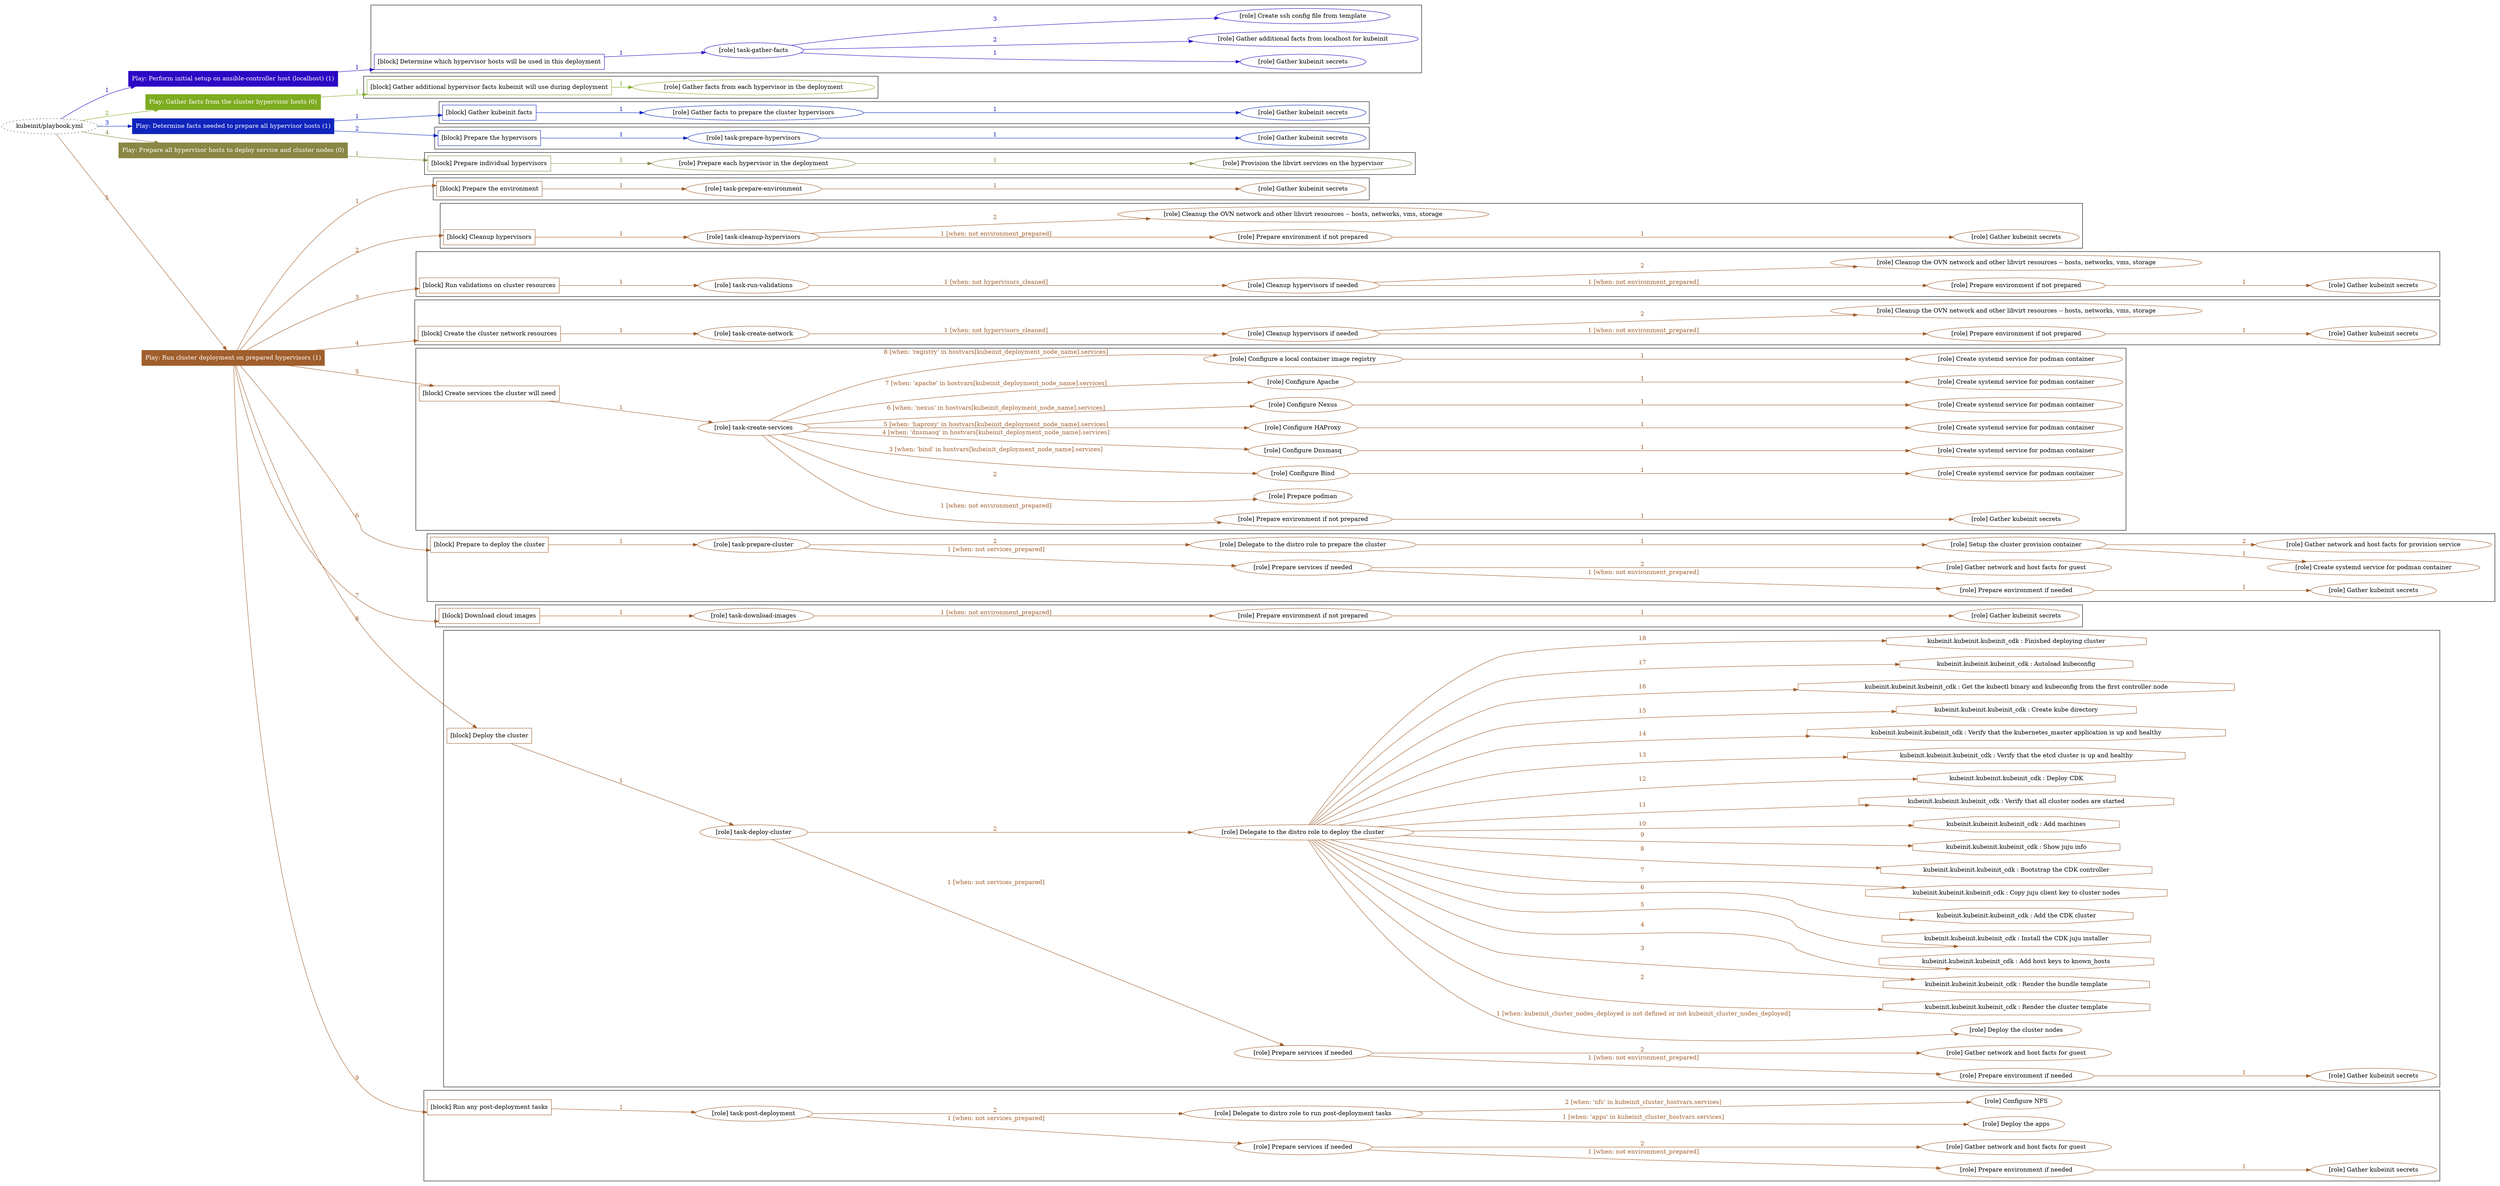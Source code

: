 digraph {
	graph [concentrate=true ordering=in rankdir=LR ratio=fill]
	edge [esep=5 sep=10]
	"kubeinit/playbook.yml" [URL="/home/runner/work/kubeinit/kubeinit/kubeinit/playbook.yml" id=playbook_95a83505 style=dotted]
	"kubeinit/playbook.yml" -> play_1ea79fed [label="1 " color="#2c08c4" fontcolor="#2c08c4" id=edge_0e84ef49 labeltooltip="1 " tooltip="1 "]
	subgraph "Play: Perform initial setup on ansible-controller host (localhost) (1)" {
		play_1ea79fed [label="Play: Perform initial setup on ansible-controller host (localhost) (1)" URL="/home/runner/work/kubeinit/kubeinit/kubeinit/playbook.yml" color="#2c08c4" fontcolor="#ffffff" id=play_1ea79fed shape=box style=filled tooltip=localhost]
		play_1ea79fed -> block_9cf43f9e [label=1 color="#2c08c4" fontcolor="#2c08c4" id=edge_8a78b962 labeltooltip=1 tooltip=1]
		subgraph cluster_block_9cf43f9e {
			block_9cf43f9e [label="[block] Determine which hypervisor hosts will be used in this deployment" URL="/home/runner/work/kubeinit/kubeinit/kubeinit/playbook.yml" color="#2c08c4" id=block_9cf43f9e labeltooltip="Determine which hypervisor hosts will be used in this deployment" shape=box tooltip="Determine which hypervisor hosts will be used in this deployment"]
			block_9cf43f9e -> role_f0f79787 [label="1 " color="#2c08c4" fontcolor="#2c08c4" id=edge_f586d03b labeltooltip="1 " tooltip="1 "]
			subgraph "task-gather-facts" {
				role_f0f79787 [label="[role] task-gather-facts" URL="/home/runner/work/kubeinit/kubeinit/kubeinit/playbook.yml" color="#2c08c4" id=role_f0f79787 tooltip="task-gather-facts"]
				role_f0f79787 -> role_270d27fd [label="1 " color="#2c08c4" fontcolor="#2c08c4" id=edge_ffd39ef9 labeltooltip="1 " tooltip="1 "]
				subgraph "Gather kubeinit secrets" {
					role_270d27fd [label="[role] Gather kubeinit secrets" URL="/home/runner/.ansible/collections/ansible_collections/kubeinit/kubeinit/roles/kubeinit_prepare/tasks/build_hypervisors_group.yml" color="#2c08c4" id=role_270d27fd tooltip="Gather kubeinit secrets"]
				}
				role_f0f79787 -> role_2805d910 [label="2 " color="#2c08c4" fontcolor="#2c08c4" id=edge_a2cefd50 labeltooltip="2 " tooltip="2 "]
				subgraph "Gather additional facts from localhost for kubeinit" {
					role_2805d910 [label="[role] Gather additional facts from localhost for kubeinit" URL="/home/runner/.ansible/collections/ansible_collections/kubeinit/kubeinit/roles/kubeinit_prepare/tasks/build_hypervisors_group.yml" color="#2c08c4" id=role_2805d910 tooltip="Gather additional facts from localhost for kubeinit"]
				}
				role_f0f79787 -> role_2cf48a9a [label="3 " color="#2c08c4" fontcolor="#2c08c4" id=edge_d755bb39 labeltooltip="3 " tooltip="3 "]
				subgraph "Create ssh config file from template" {
					role_2cf48a9a [label="[role] Create ssh config file from template" URL="/home/runner/.ansible/collections/ansible_collections/kubeinit/kubeinit/roles/kubeinit_prepare/tasks/build_hypervisors_group.yml" color="#2c08c4" id=role_2cf48a9a tooltip="Create ssh config file from template"]
				}
			}
		}
	}
	"kubeinit/playbook.yml" -> play_c77bd885 [label="2 " color="#7dac20" fontcolor="#7dac20" id=edge_28ed0d57 labeltooltip="2 " tooltip="2 "]
	subgraph "Play: Gather facts from the cluster hypervisor hosts (0)" {
		play_c77bd885 [label="Play: Gather facts from the cluster hypervisor hosts (0)" URL="/home/runner/work/kubeinit/kubeinit/kubeinit/playbook.yml" color="#7dac20" fontcolor="#ffffff" id=play_c77bd885 shape=box style=filled tooltip="Play: Gather facts from the cluster hypervisor hosts (0)"]
		play_c77bd885 -> block_94b5d3d1 [label=1 color="#7dac20" fontcolor="#7dac20" id=edge_5d8293ba labeltooltip=1 tooltip=1]
		subgraph cluster_block_94b5d3d1 {
			block_94b5d3d1 [label="[block] Gather additional hypervisor facts kubeinit will use during deployment" URL="/home/runner/work/kubeinit/kubeinit/kubeinit/playbook.yml" color="#7dac20" id=block_94b5d3d1 labeltooltip="Gather additional hypervisor facts kubeinit will use during deployment" shape=box tooltip="Gather additional hypervisor facts kubeinit will use during deployment"]
			block_94b5d3d1 -> role_257f780e [label="1 " color="#7dac20" fontcolor="#7dac20" id=edge_bc719212 labeltooltip="1 " tooltip="1 "]
			subgraph "Gather facts from each hypervisor in the deployment" {
				role_257f780e [label="[role] Gather facts from each hypervisor in the deployment" URL="/home/runner/work/kubeinit/kubeinit/kubeinit/playbook.yml" color="#7dac20" id=role_257f780e tooltip="Gather facts from each hypervisor in the deployment"]
			}
		}
	}
	"kubeinit/playbook.yml" -> play_6c36f173 [label="3 " color="#0f24bd" fontcolor="#0f24bd" id=edge_702a79af labeltooltip="3 " tooltip="3 "]
	subgraph "Play: Determine facts needed to prepare all hypervisor hosts (1)" {
		play_6c36f173 [label="Play: Determine facts needed to prepare all hypervisor hosts (1)" URL="/home/runner/work/kubeinit/kubeinit/kubeinit/playbook.yml" color="#0f24bd" fontcolor="#ffffff" id=play_6c36f173 shape=box style=filled tooltip=localhost]
		play_6c36f173 -> block_39750cdf [label=1 color="#0f24bd" fontcolor="#0f24bd" id=edge_478ec403 labeltooltip=1 tooltip=1]
		subgraph cluster_block_39750cdf {
			block_39750cdf [label="[block] Gather kubeinit facts" URL="/home/runner/work/kubeinit/kubeinit/kubeinit/playbook.yml" color="#0f24bd" id=block_39750cdf labeltooltip="Gather kubeinit facts" shape=box tooltip="Gather kubeinit facts"]
			block_39750cdf -> role_b707b622 [label="1 " color="#0f24bd" fontcolor="#0f24bd" id=edge_1846f920 labeltooltip="1 " tooltip="1 "]
			subgraph "Gather facts to prepare the cluster hypervisors" {
				role_b707b622 [label="[role] Gather facts to prepare the cluster hypervisors" URL="/home/runner/work/kubeinit/kubeinit/kubeinit/playbook.yml" color="#0f24bd" id=role_b707b622 tooltip="Gather facts to prepare the cluster hypervisors"]
				role_b707b622 -> role_b2548c0e [label="1 " color="#0f24bd" fontcolor="#0f24bd" id=edge_56fde6ab labeltooltip="1 " tooltip="1 "]
				subgraph "Gather kubeinit secrets" {
					role_b2548c0e [label="[role] Gather kubeinit secrets" URL="/home/runner/.ansible/collections/ansible_collections/kubeinit/kubeinit/roles/kubeinit_prepare/tasks/gather_kubeinit_facts.yml" color="#0f24bd" id=role_b2548c0e tooltip="Gather kubeinit secrets"]
				}
			}
		}
		play_6c36f173 -> block_03c78949 [label=2 color="#0f24bd" fontcolor="#0f24bd" id=edge_332e723e labeltooltip=2 tooltip=2]
		subgraph cluster_block_03c78949 {
			block_03c78949 [label="[block] Prepare the hypervisors" URL="/home/runner/work/kubeinit/kubeinit/kubeinit/playbook.yml" color="#0f24bd" id=block_03c78949 labeltooltip="Prepare the hypervisors" shape=box tooltip="Prepare the hypervisors"]
			block_03c78949 -> role_99a92933 [label="1 " color="#0f24bd" fontcolor="#0f24bd" id=edge_cb092e7a labeltooltip="1 " tooltip="1 "]
			subgraph "task-prepare-hypervisors" {
				role_99a92933 [label="[role] task-prepare-hypervisors" URL="/home/runner/work/kubeinit/kubeinit/kubeinit/playbook.yml" color="#0f24bd" id=role_99a92933 tooltip="task-prepare-hypervisors"]
				role_99a92933 -> role_093dcd3b [label="1 " color="#0f24bd" fontcolor="#0f24bd" id=edge_9f056e44 labeltooltip="1 " tooltip="1 "]
				subgraph "Gather kubeinit secrets" {
					role_093dcd3b [label="[role] Gather kubeinit secrets" URL="/home/runner/.ansible/collections/ansible_collections/kubeinit/kubeinit/roles/kubeinit_prepare/tasks/gather_kubeinit_facts.yml" color="#0f24bd" id=role_093dcd3b tooltip="Gather kubeinit secrets"]
				}
			}
		}
	}
	"kubeinit/playbook.yml" -> play_4a9c96d3 [label="4 " color="#898743" fontcolor="#898743" id=edge_7222d268 labeltooltip="4 " tooltip="4 "]
	subgraph "Play: Prepare all hypervisor hosts to deploy service and cluster nodes (0)" {
		play_4a9c96d3 [label="Play: Prepare all hypervisor hosts to deploy service and cluster nodes (0)" URL="/home/runner/work/kubeinit/kubeinit/kubeinit/playbook.yml" color="#898743" fontcolor="#ffffff" id=play_4a9c96d3 shape=box style=filled tooltip="Play: Prepare all hypervisor hosts to deploy service and cluster nodes (0)"]
		play_4a9c96d3 -> block_a2be5d8a [label=1 color="#898743" fontcolor="#898743" id=edge_4007adb7 labeltooltip=1 tooltip=1]
		subgraph cluster_block_a2be5d8a {
			block_a2be5d8a [label="[block] Prepare individual hypervisors" URL="/home/runner/work/kubeinit/kubeinit/kubeinit/playbook.yml" color="#898743" id=block_a2be5d8a labeltooltip="Prepare individual hypervisors" shape=box tooltip="Prepare individual hypervisors"]
			block_a2be5d8a -> role_c0117772 [label="1 " color="#898743" fontcolor="#898743" id=edge_23802107 labeltooltip="1 " tooltip="1 "]
			subgraph "Prepare each hypervisor in the deployment" {
				role_c0117772 [label="[role] Prepare each hypervisor in the deployment" URL="/home/runner/work/kubeinit/kubeinit/kubeinit/playbook.yml" color="#898743" id=role_c0117772 tooltip="Prepare each hypervisor in the deployment"]
				role_c0117772 -> role_87249c49 [label="1 " color="#898743" fontcolor="#898743" id=edge_326dbad5 labeltooltip="1 " tooltip="1 "]
				subgraph "Provision the libvirt services on the hypervisor" {
					role_87249c49 [label="[role] Provision the libvirt services on the hypervisor" URL="/home/runner/.ansible/collections/ansible_collections/kubeinit/kubeinit/roles/kubeinit_prepare/tasks/prepare_hypervisor.yml" color="#898743" id=role_87249c49 tooltip="Provision the libvirt services on the hypervisor"]
				}
			}
		}
	}
	"kubeinit/playbook.yml" -> play_98ab3aae [label="5 " color="#a05e2c" fontcolor="#a05e2c" id=edge_c5e5e2dd labeltooltip="5 " tooltip="5 "]
	subgraph "Play: Run cluster deployment on prepared hypervisors (1)" {
		play_98ab3aae [label="Play: Run cluster deployment on prepared hypervisors (1)" URL="/home/runner/work/kubeinit/kubeinit/kubeinit/playbook.yml" color="#a05e2c" fontcolor="#ffffff" id=play_98ab3aae shape=box style=filled tooltip=localhost]
		play_98ab3aae -> block_63610ffe [label=1 color="#a05e2c" fontcolor="#a05e2c" id=edge_0177c936 labeltooltip=1 tooltip=1]
		subgraph cluster_block_63610ffe {
			block_63610ffe [label="[block] Prepare the environment" URL="/home/runner/work/kubeinit/kubeinit/kubeinit/playbook.yml" color="#a05e2c" id=block_63610ffe labeltooltip="Prepare the environment" shape=box tooltip="Prepare the environment"]
			block_63610ffe -> role_b534f46f [label="1 " color="#a05e2c" fontcolor="#a05e2c" id=edge_a94faa53 labeltooltip="1 " tooltip="1 "]
			subgraph "task-prepare-environment" {
				role_b534f46f [label="[role] task-prepare-environment" URL="/home/runner/work/kubeinit/kubeinit/kubeinit/playbook.yml" color="#a05e2c" id=role_b534f46f tooltip="task-prepare-environment"]
				role_b534f46f -> role_5f017a19 [label="1 " color="#a05e2c" fontcolor="#a05e2c" id=edge_ebfa053d labeltooltip="1 " tooltip="1 "]
				subgraph "Gather kubeinit secrets" {
					role_5f017a19 [label="[role] Gather kubeinit secrets" URL="/home/runner/.ansible/collections/ansible_collections/kubeinit/kubeinit/roles/kubeinit_prepare/tasks/gather_kubeinit_facts.yml" color="#a05e2c" id=role_5f017a19 tooltip="Gather kubeinit secrets"]
				}
			}
		}
		play_98ab3aae -> block_21444376 [label=2 color="#a05e2c" fontcolor="#a05e2c" id=edge_4495ebe6 labeltooltip=2 tooltip=2]
		subgraph cluster_block_21444376 {
			block_21444376 [label="[block] Cleanup hypervisors" URL="/home/runner/work/kubeinit/kubeinit/kubeinit/playbook.yml" color="#a05e2c" id=block_21444376 labeltooltip="Cleanup hypervisors" shape=box tooltip="Cleanup hypervisors"]
			block_21444376 -> role_e7c7195d [label="1 " color="#a05e2c" fontcolor="#a05e2c" id=edge_04d396ef labeltooltip="1 " tooltip="1 "]
			subgraph "task-cleanup-hypervisors" {
				role_e7c7195d [label="[role] task-cleanup-hypervisors" URL="/home/runner/work/kubeinit/kubeinit/kubeinit/playbook.yml" color="#a05e2c" id=role_e7c7195d tooltip="task-cleanup-hypervisors"]
				role_e7c7195d -> role_e03bae4d [label="1 [when: not environment_prepared]" color="#a05e2c" fontcolor="#a05e2c" id=edge_50457379 labeltooltip="1 [when: not environment_prepared]" tooltip="1 [when: not environment_prepared]"]
				subgraph "Prepare environment if not prepared" {
					role_e03bae4d [label="[role] Prepare environment if not prepared" URL="/home/runner/.ansible/collections/ansible_collections/kubeinit/kubeinit/roles/kubeinit_prepare/tasks/cleanup_hypervisors.yml" color="#a05e2c" id=role_e03bae4d tooltip="Prepare environment if not prepared"]
					role_e03bae4d -> role_8fddf49a [label="1 " color="#a05e2c" fontcolor="#a05e2c" id=edge_c9d40597 labeltooltip="1 " tooltip="1 "]
					subgraph "Gather kubeinit secrets" {
						role_8fddf49a [label="[role] Gather kubeinit secrets" URL="/home/runner/.ansible/collections/ansible_collections/kubeinit/kubeinit/roles/kubeinit_prepare/tasks/gather_kubeinit_facts.yml" color="#a05e2c" id=role_8fddf49a tooltip="Gather kubeinit secrets"]
					}
				}
				role_e7c7195d -> role_ec86fc3b [label="2 " color="#a05e2c" fontcolor="#a05e2c" id=edge_e929131a labeltooltip="2 " tooltip="2 "]
				subgraph "Cleanup the OVN network and other libvirt resources -- hosts, networks, vms, storage" {
					role_ec86fc3b [label="[role] Cleanup the OVN network and other libvirt resources -- hosts, networks, vms, storage" URL="/home/runner/.ansible/collections/ansible_collections/kubeinit/kubeinit/roles/kubeinit_prepare/tasks/cleanup_hypervisors.yml" color="#a05e2c" id=role_ec86fc3b tooltip="Cleanup the OVN network and other libvirt resources -- hosts, networks, vms, storage"]
				}
			}
		}
		play_98ab3aae -> block_3ebf345e [label=3 color="#a05e2c" fontcolor="#a05e2c" id=edge_75e0e573 labeltooltip=3 tooltip=3]
		subgraph cluster_block_3ebf345e {
			block_3ebf345e [label="[block] Run validations on cluster resources" URL="/home/runner/work/kubeinit/kubeinit/kubeinit/playbook.yml" color="#a05e2c" id=block_3ebf345e labeltooltip="Run validations on cluster resources" shape=box tooltip="Run validations on cluster resources"]
			block_3ebf345e -> role_24a3bca2 [label="1 " color="#a05e2c" fontcolor="#a05e2c" id=edge_28732f33 labeltooltip="1 " tooltip="1 "]
			subgraph "task-run-validations" {
				role_24a3bca2 [label="[role] task-run-validations" URL="/home/runner/work/kubeinit/kubeinit/kubeinit/playbook.yml" color="#a05e2c" id=role_24a3bca2 tooltip="task-run-validations"]
				role_24a3bca2 -> role_eaa1a047 [label="1 [when: not hypervisors_cleaned]" color="#a05e2c" fontcolor="#a05e2c" id=edge_64e88646 labeltooltip="1 [when: not hypervisors_cleaned]" tooltip="1 [when: not hypervisors_cleaned]"]
				subgraph "Cleanup hypervisors if needed" {
					role_eaa1a047 [label="[role] Cleanup hypervisors if needed" URL="/home/runner/.ansible/collections/ansible_collections/kubeinit/kubeinit/roles/kubeinit_validations/tasks/main.yml" color="#a05e2c" id=role_eaa1a047 tooltip="Cleanup hypervisors if needed"]
					role_eaa1a047 -> role_b6f35058 [label="1 [when: not environment_prepared]" color="#a05e2c" fontcolor="#a05e2c" id=edge_cb1520d8 labeltooltip="1 [when: not environment_prepared]" tooltip="1 [when: not environment_prepared]"]
					subgraph "Prepare environment if not prepared" {
						role_b6f35058 [label="[role] Prepare environment if not prepared" URL="/home/runner/.ansible/collections/ansible_collections/kubeinit/kubeinit/roles/kubeinit_prepare/tasks/cleanup_hypervisors.yml" color="#a05e2c" id=role_b6f35058 tooltip="Prepare environment if not prepared"]
						role_b6f35058 -> role_9bbbb5ff [label="1 " color="#a05e2c" fontcolor="#a05e2c" id=edge_3ec4bc9a labeltooltip="1 " tooltip="1 "]
						subgraph "Gather kubeinit secrets" {
							role_9bbbb5ff [label="[role] Gather kubeinit secrets" URL="/home/runner/.ansible/collections/ansible_collections/kubeinit/kubeinit/roles/kubeinit_prepare/tasks/gather_kubeinit_facts.yml" color="#a05e2c" id=role_9bbbb5ff tooltip="Gather kubeinit secrets"]
						}
					}
					role_eaa1a047 -> role_b69cdecd [label="2 " color="#a05e2c" fontcolor="#a05e2c" id=edge_11e800ad labeltooltip="2 " tooltip="2 "]
					subgraph "Cleanup the OVN network and other libvirt resources -- hosts, networks, vms, storage" {
						role_b69cdecd [label="[role] Cleanup the OVN network and other libvirt resources -- hosts, networks, vms, storage" URL="/home/runner/.ansible/collections/ansible_collections/kubeinit/kubeinit/roles/kubeinit_prepare/tasks/cleanup_hypervisors.yml" color="#a05e2c" id=role_b69cdecd tooltip="Cleanup the OVN network and other libvirt resources -- hosts, networks, vms, storage"]
					}
				}
			}
		}
		play_98ab3aae -> block_712fe335 [label=4 color="#a05e2c" fontcolor="#a05e2c" id=edge_fea7c25d labeltooltip=4 tooltip=4]
		subgraph cluster_block_712fe335 {
			block_712fe335 [label="[block] Create the cluster network resources" URL="/home/runner/work/kubeinit/kubeinit/kubeinit/playbook.yml" color="#a05e2c" id=block_712fe335 labeltooltip="Create the cluster network resources" shape=box tooltip="Create the cluster network resources"]
			block_712fe335 -> role_db6b9d31 [label="1 " color="#a05e2c" fontcolor="#a05e2c" id=edge_090188a6 labeltooltip="1 " tooltip="1 "]
			subgraph "task-create-network" {
				role_db6b9d31 [label="[role] task-create-network" URL="/home/runner/work/kubeinit/kubeinit/kubeinit/playbook.yml" color="#a05e2c" id=role_db6b9d31 tooltip="task-create-network"]
				role_db6b9d31 -> role_35f2d21a [label="1 [when: not hypervisors_cleaned]" color="#a05e2c" fontcolor="#a05e2c" id=edge_21c96dc1 labeltooltip="1 [when: not hypervisors_cleaned]" tooltip="1 [when: not hypervisors_cleaned]"]
				subgraph "Cleanup hypervisors if needed" {
					role_35f2d21a [label="[role] Cleanup hypervisors if needed" URL="/home/runner/.ansible/collections/ansible_collections/kubeinit/kubeinit/roles/kubeinit_libvirt/tasks/create_network.yml" color="#a05e2c" id=role_35f2d21a tooltip="Cleanup hypervisors if needed"]
					role_35f2d21a -> role_c3450f82 [label="1 [when: not environment_prepared]" color="#a05e2c" fontcolor="#a05e2c" id=edge_1c66fa84 labeltooltip="1 [when: not environment_prepared]" tooltip="1 [when: not environment_prepared]"]
					subgraph "Prepare environment if not prepared" {
						role_c3450f82 [label="[role] Prepare environment if not prepared" URL="/home/runner/.ansible/collections/ansible_collections/kubeinit/kubeinit/roles/kubeinit_prepare/tasks/cleanup_hypervisors.yml" color="#a05e2c" id=role_c3450f82 tooltip="Prepare environment if not prepared"]
						role_c3450f82 -> role_b644ee2c [label="1 " color="#a05e2c" fontcolor="#a05e2c" id=edge_06d53eab labeltooltip="1 " tooltip="1 "]
						subgraph "Gather kubeinit secrets" {
							role_b644ee2c [label="[role] Gather kubeinit secrets" URL="/home/runner/.ansible/collections/ansible_collections/kubeinit/kubeinit/roles/kubeinit_prepare/tasks/gather_kubeinit_facts.yml" color="#a05e2c" id=role_b644ee2c tooltip="Gather kubeinit secrets"]
						}
					}
					role_35f2d21a -> role_b255d0d3 [label="2 " color="#a05e2c" fontcolor="#a05e2c" id=edge_5e94534e labeltooltip="2 " tooltip="2 "]
					subgraph "Cleanup the OVN network and other libvirt resources -- hosts, networks, vms, storage" {
						role_b255d0d3 [label="[role] Cleanup the OVN network and other libvirt resources -- hosts, networks, vms, storage" URL="/home/runner/.ansible/collections/ansible_collections/kubeinit/kubeinit/roles/kubeinit_prepare/tasks/cleanup_hypervisors.yml" color="#a05e2c" id=role_b255d0d3 tooltip="Cleanup the OVN network and other libvirt resources -- hosts, networks, vms, storage"]
					}
				}
			}
		}
		play_98ab3aae -> block_cce6d1b9 [label=5 color="#a05e2c" fontcolor="#a05e2c" id=edge_5bbdaff7 labeltooltip=5 tooltip=5]
		subgraph cluster_block_cce6d1b9 {
			block_cce6d1b9 [label="[block] Create services the cluster will need" URL="/home/runner/work/kubeinit/kubeinit/kubeinit/playbook.yml" color="#a05e2c" id=block_cce6d1b9 labeltooltip="Create services the cluster will need" shape=box tooltip="Create services the cluster will need"]
			block_cce6d1b9 -> role_4e723862 [label="1 " color="#a05e2c" fontcolor="#a05e2c" id=edge_0e4e8fdc labeltooltip="1 " tooltip="1 "]
			subgraph "task-create-services" {
				role_4e723862 [label="[role] task-create-services" URL="/home/runner/work/kubeinit/kubeinit/kubeinit/playbook.yml" color="#a05e2c" id=role_4e723862 tooltip="task-create-services"]
				role_4e723862 -> role_b4644117 [label="1 [when: not environment_prepared]" color="#a05e2c" fontcolor="#a05e2c" id=edge_ff26ed13 labeltooltip="1 [when: not environment_prepared]" tooltip="1 [when: not environment_prepared]"]
				subgraph "Prepare environment if not prepared" {
					role_b4644117 [label="[role] Prepare environment if not prepared" URL="/home/runner/.ansible/collections/ansible_collections/kubeinit/kubeinit/roles/kubeinit_services/tasks/main.yml" color="#a05e2c" id=role_b4644117 tooltip="Prepare environment if not prepared"]
					role_b4644117 -> role_02e137ec [label="1 " color="#a05e2c" fontcolor="#a05e2c" id=edge_4f00e276 labeltooltip="1 " tooltip="1 "]
					subgraph "Gather kubeinit secrets" {
						role_02e137ec [label="[role] Gather kubeinit secrets" URL="/home/runner/.ansible/collections/ansible_collections/kubeinit/kubeinit/roles/kubeinit_prepare/tasks/gather_kubeinit_facts.yml" color="#a05e2c" id=role_02e137ec tooltip="Gather kubeinit secrets"]
					}
				}
				role_4e723862 -> role_57a2b03f [label="2 " color="#a05e2c" fontcolor="#a05e2c" id=edge_e1ac1973 labeltooltip="2 " tooltip="2 "]
				subgraph "Prepare podman" {
					role_57a2b03f [label="[role] Prepare podman" URL="/home/runner/.ansible/collections/ansible_collections/kubeinit/kubeinit/roles/kubeinit_services/tasks/00_create_service_pod.yml" color="#a05e2c" id=role_57a2b03f tooltip="Prepare podman"]
				}
				role_4e723862 -> role_f99694cd [label="3 [when: 'bind' in hostvars[kubeinit_deployment_node_name].services]" color="#a05e2c" fontcolor="#a05e2c" id=edge_e1a768be labeltooltip="3 [when: 'bind' in hostvars[kubeinit_deployment_node_name].services]" tooltip="3 [when: 'bind' in hostvars[kubeinit_deployment_node_name].services]"]
				subgraph "Configure Bind" {
					role_f99694cd [label="[role] Configure Bind" URL="/home/runner/.ansible/collections/ansible_collections/kubeinit/kubeinit/roles/kubeinit_services/tasks/start_services_containers.yml" color="#a05e2c" id=role_f99694cd tooltip="Configure Bind"]
					role_f99694cd -> role_ea8b6c80 [label="1 " color="#a05e2c" fontcolor="#a05e2c" id=edge_d679e913 labeltooltip="1 " tooltip="1 "]
					subgraph "Create systemd service for podman container" {
						role_ea8b6c80 [label="[role] Create systemd service for podman container" URL="/home/runner/.ansible/collections/ansible_collections/kubeinit/kubeinit/roles/kubeinit_bind/tasks/main.yml" color="#a05e2c" id=role_ea8b6c80 tooltip="Create systemd service for podman container"]
					}
				}
				role_4e723862 -> role_33bec35d [label="4 [when: 'dnsmasq' in hostvars[kubeinit_deployment_node_name].services]" color="#a05e2c" fontcolor="#a05e2c" id=edge_6e849541 labeltooltip="4 [when: 'dnsmasq' in hostvars[kubeinit_deployment_node_name].services]" tooltip="4 [when: 'dnsmasq' in hostvars[kubeinit_deployment_node_name].services]"]
				subgraph "Configure Dnsmasq" {
					role_33bec35d [label="[role] Configure Dnsmasq" URL="/home/runner/.ansible/collections/ansible_collections/kubeinit/kubeinit/roles/kubeinit_services/tasks/start_services_containers.yml" color="#a05e2c" id=role_33bec35d tooltip="Configure Dnsmasq"]
					role_33bec35d -> role_ab70165d [label="1 " color="#a05e2c" fontcolor="#a05e2c" id=edge_cbabcbe2 labeltooltip="1 " tooltip="1 "]
					subgraph "Create systemd service for podman container" {
						role_ab70165d [label="[role] Create systemd service for podman container" URL="/home/runner/.ansible/collections/ansible_collections/kubeinit/kubeinit/roles/kubeinit_dnsmasq/tasks/main.yml" color="#a05e2c" id=role_ab70165d tooltip="Create systemd service for podman container"]
					}
				}
				role_4e723862 -> role_1bc983bb [label="5 [when: 'haproxy' in hostvars[kubeinit_deployment_node_name].services]" color="#a05e2c" fontcolor="#a05e2c" id=edge_ed5817bf labeltooltip="5 [when: 'haproxy' in hostvars[kubeinit_deployment_node_name].services]" tooltip="5 [when: 'haproxy' in hostvars[kubeinit_deployment_node_name].services]"]
				subgraph "Configure HAProxy" {
					role_1bc983bb [label="[role] Configure HAProxy" URL="/home/runner/.ansible/collections/ansible_collections/kubeinit/kubeinit/roles/kubeinit_services/tasks/start_services_containers.yml" color="#a05e2c" id=role_1bc983bb tooltip="Configure HAProxy"]
					role_1bc983bb -> role_3df1351b [label="1 " color="#a05e2c" fontcolor="#a05e2c" id=edge_07308bd1 labeltooltip="1 " tooltip="1 "]
					subgraph "Create systemd service for podman container" {
						role_3df1351b [label="[role] Create systemd service for podman container" URL="/home/runner/.ansible/collections/ansible_collections/kubeinit/kubeinit/roles/kubeinit_haproxy/tasks/main.yml" color="#a05e2c" id=role_3df1351b tooltip="Create systemd service for podman container"]
					}
				}
				role_4e723862 -> role_81c1d6d9 [label="6 [when: 'nexus' in hostvars[kubeinit_deployment_node_name].services]" color="#a05e2c" fontcolor="#a05e2c" id=edge_2fc445d1 labeltooltip="6 [when: 'nexus' in hostvars[kubeinit_deployment_node_name].services]" tooltip="6 [when: 'nexus' in hostvars[kubeinit_deployment_node_name].services]"]
				subgraph "Configure Nexus" {
					role_81c1d6d9 [label="[role] Configure Nexus" URL="/home/runner/.ansible/collections/ansible_collections/kubeinit/kubeinit/roles/kubeinit_services/tasks/start_services_containers.yml" color="#a05e2c" id=role_81c1d6d9 tooltip="Configure Nexus"]
					role_81c1d6d9 -> role_6b9d37b1 [label="1 " color="#a05e2c" fontcolor="#a05e2c" id=edge_2163f978 labeltooltip="1 " tooltip="1 "]
					subgraph "Create systemd service for podman container" {
						role_6b9d37b1 [label="[role] Create systemd service for podman container" URL="/home/runner/.ansible/collections/ansible_collections/kubeinit/kubeinit/roles/kubeinit_nexus/tasks/main.yml" color="#a05e2c" id=role_6b9d37b1 tooltip="Create systemd service for podman container"]
					}
				}
				role_4e723862 -> role_1a089fe1 [label="7 [when: 'apache' in hostvars[kubeinit_deployment_node_name].services]" color="#a05e2c" fontcolor="#a05e2c" id=edge_cab6107a labeltooltip="7 [when: 'apache' in hostvars[kubeinit_deployment_node_name].services]" tooltip="7 [when: 'apache' in hostvars[kubeinit_deployment_node_name].services]"]
				subgraph "Configure Apache" {
					role_1a089fe1 [label="[role] Configure Apache" URL="/home/runner/.ansible/collections/ansible_collections/kubeinit/kubeinit/roles/kubeinit_services/tasks/start_services_containers.yml" color="#a05e2c" id=role_1a089fe1 tooltip="Configure Apache"]
					role_1a089fe1 -> role_5360734c [label="1 " color="#a05e2c" fontcolor="#a05e2c" id=edge_bdb21945 labeltooltip="1 " tooltip="1 "]
					subgraph "Create systemd service for podman container" {
						role_5360734c [label="[role] Create systemd service for podman container" URL="/home/runner/.ansible/collections/ansible_collections/kubeinit/kubeinit/roles/kubeinit_apache/tasks/main.yml" color="#a05e2c" id=role_5360734c tooltip="Create systemd service for podman container"]
					}
				}
				role_4e723862 -> role_bdb5cc5c [label="8 [when: 'registry' in hostvars[kubeinit_deployment_node_name].services]" color="#a05e2c" fontcolor="#a05e2c" id=edge_4edf795b labeltooltip="8 [when: 'registry' in hostvars[kubeinit_deployment_node_name].services]" tooltip="8 [when: 'registry' in hostvars[kubeinit_deployment_node_name].services]"]
				subgraph "Configure a local container image registry" {
					role_bdb5cc5c [label="[role] Configure a local container image registry" URL="/home/runner/.ansible/collections/ansible_collections/kubeinit/kubeinit/roles/kubeinit_services/tasks/start_services_containers.yml" color="#a05e2c" id=role_bdb5cc5c tooltip="Configure a local container image registry"]
					role_bdb5cc5c -> role_1ec94475 [label="1 " color="#a05e2c" fontcolor="#a05e2c" id=edge_6e585858 labeltooltip="1 " tooltip="1 "]
					subgraph "Create systemd service for podman container" {
						role_1ec94475 [label="[role] Create systemd service for podman container" URL="/home/runner/.ansible/collections/ansible_collections/kubeinit/kubeinit/roles/kubeinit_registry/tasks/main.yml" color="#a05e2c" id=role_1ec94475 tooltip="Create systemd service for podman container"]
					}
				}
			}
		}
		play_98ab3aae -> block_389c3418 [label=6 color="#a05e2c" fontcolor="#a05e2c" id=edge_d2bfd175 labeltooltip=6 tooltip=6]
		subgraph cluster_block_389c3418 {
			block_389c3418 [label="[block] Prepare to deploy the cluster" URL="/home/runner/work/kubeinit/kubeinit/kubeinit/playbook.yml" color="#a05e2c" id=block_389c3418 labeltooltip="Prepare to deploy the cluster" shape=box tooltip="Prepare to deploy the cluster"]
			block_389c3418 -> role_d7870a98 [label="1 " color="#a05e2c" fontcolor="#a05e2c" id=edge_c03fb3a2 labeltooltip="1 " tooltip="1 "]
			subgraph "task-prepare-cluster" {
				role_d7870a98 [label="[role] task-prepare-cluster" URL="/home/runner/work/kubeinit/kubeinit/kubeinit/playbook.yml" color="#a05e2c" id=role_d7870a98 tooltip="task-prepare-cluster"]
				role_d7870a98 -> role_55c2598e [label="1 [when: not services_prepared]" color="#a05e2c" fontcolor="#a05e2c" id=edge_6d979d98 labeltooltip="1 [when: not services_prepared]" tooltip="1 [when: not services_prepared]"]
				subgraph "Prepare services if needed" {
					role_55c2598e [label="[role] Prepare services if needed" URL="/home/runner/.ansible/collections/ansible_collections/kubeinit/kubeinit/roles/kubeinit_prepare/tasks/prepare_cluster.yml" color="#a05e2c" id=role_55c2598e tooltip="Prepare services if needed"]
					role_55c2598e -> role_6aca2e8c [label="1 [when: not environment_prepared]" color="#a05e2c" fontcolor="#a05e2c" id=edge_916968dc labeltooltip="1 [when: not environment_prepared]" tooltip="1 [when: not environment_prepared]"]
					subgraph "Prepare environment if needed" {
						role_6aca2e8c [label="[role] Prepare environment if needed" URL="/home/runner/.ansible/collections/ansible_collections/kubeinit/kubeinit/roles/kubeinit_services/tasks/prepare_services.yml" color="#a05e2c" id=role_6aca2e8c tooltip="Prepare environment if needed"]
						role_6aca2e8c -> role_aadcd464 [label="1 " color="#a05e2c" fontcolor="#a05e2c" id=edge_38c51783 labeltooltip="1 " tooltip="1 "]
						subgraph "Gather kubeinit secrets" {
							role_aadcd464 [label="[role] Gather kubeinit secrets" URL="/home/runner/.ansible/collections/ansible_collections/kubeinit/kubeinit/roles/kubeinit_prepare/tasks/gather_kubeinit_facts.yml" color="#a05e2c" id=role_aadcd464 tooltip="Gather kubeinit secrets"]
						}
					}
					role_55c2598e -> role_f5e032a9 [label="2 " color="#a05e2c" fontcolor="#a05e2c" id=edge_ac3f8950 labeltooltip="2 " tooltip="2 "]
					subgraph "Gather network and host facts for guest" {
						role_f5e032a9 [label="[role] Gather network and host facts for guest" URL="/home/runner/.ansible/collections/ansible_collections/kubeinit/kubeinit/roles/kubeinit_services/tasks/prepare_services.yml" color="#a05e2c" id=role_f5e032a9 tooltip="Gather network and host facts for guest"]
					}
				}
				role_d7870a98 -> role_5c1bef5b [label="2 " color="#a05e2c" fontcolor="#a05e2c" id=edge_980fbcd1 labeltooltip="2 " tooltip="2 "]
				subgraph "Delegate to the distro role to prepare the cluster" {
					role_5c1bef5b [label="[role] Delegate to the distro role to prepare the cluster" URL="/home/runner/.ansible/collections/ansible_collections/kubeinit/kubeinit/roles/kubeinit_prepare/tasks/prepare_cluster.yml" color="#a05e2c" id=role_5c1bef5b tooltip="Delegate to the distro role to prepare the cluster"]
					role_5c1bef5b -> role_dbf6e839 [label="1 " color="#a05e2c" fontcolor="#a05e2c" id=edge_9b980577 labeltooltip="1 " tooltip="1 "]
					subgraph "Setup the cluster provision container" {
						role_dbf6e839 [label="[role] Setup the cluster provision container" URL="/home/runner/.ansible/collections/ansible_collections/kubeinit/kubeinit/roles/kubeinit_cdk/tasks/prepare_cluster.yml" color="#a05e2c" id=role_dbf6e839 tooltip="Setup the cluster provision container"]
						role_dbf6e839 -> role_ad2a863e [label="1 " color="#a05e2c" fontcolor="#a05e2c" id=edge_cb9eecb8 labeltooltip="1 " tooltip="1 "]
						subgraph "Create systemd service for podman container" {
							role_ad2a863e [label="[role] Create systemd service for podman container" URL="/home/runner/.ansible/collections/ansible_collections/kubeinit/kubeinit/roles/kubeinit_services/tasks/create_provision_container.yml" color="#a05e2c" id=role_ad2a863e tooltip="Create systemd service for podman container"]
						}
						role_dbf6e839 -> role_83f143f5 [label="2 " color="#a05e2c" fontcolor="#a05e2c" id=edge_8771a892 labeltooltip="2 " tooltip="2 "]
						subgraph "Gather network and host facts for provision service" {
							role_83f143f5 [label="[role] Gather network and host facts for provision service" URL="/home/runner/.ansible/collections/ansible_collections/kubeinit/kubeinit/roles/kubeinit_services/tasks/create_provision_container.yml" color="#a05e2c" id=role_83f143f5 tooltip="Gather network and host facts for provision service"]
						}
					}
				}
			}
		}
		play_98ab3aae -> block_547b4767 [label=7 color="#a05e2c" fontcolor="#a05e2c" id=edge_2a437b5d labeltooltip=7 tooltip=7]
		subgraph cluster_block_547b4767 {
			block_547b4767 [label="[block] Download cloud images" URL="/home/runner/work/kubeinit/kubeinit/kubeinit/playbook.yml" color="#a05e2c" id=block_547b4767 labeltooltip="Download cloud images" shape=box tooltip="Download cloud images"]
			block_547b4767 -> role_54c5d38c [label="1 " color="#a05e2c" fontcolor="#a05e2c" id=edge_e69eab33 labeltooltip="1 " tooltip="1 "]
			subgraph "task-download-images" {
				role_54c5d38c [label="[role] task-download-images" URL="/home/runner/work/kubeinit/kubeinit/kubeinit/playbook.yml" color="#a05e2c" id=role_54c5d38c tooltip="task-download-images"]
				role_54c5d38c -> role_7f846084 [label="1 [when: not environment_prepared]" color="#a05e2c" fontcolor="#a05e2c" id=edge_ef2aa828 labeltooltip="1 [when: not environment_prepared]" tooltip="1 [when: not environment_prepared]"]
				subgraph "Prepare environment if not prepared" {
					role_7f846084 [label="[role] Prepare environment if not prepared" URL="/home/runner/.ansible/collections/ansible_collections/kubeinit/kubeinit/roles/kubeinit_libvirt/tasks/download_cloud_images.yml" color="#a05e2c" id=role_7f846084 tooltip="Prepare environment if not prepared"]
					role_7f846084 -> role_0b21d11f [label="1 " color="#a05e2c" fontcolor="#a05e2c" id=edge_04b36425 labeltooltip="1 " tooltip="1 "]
					subgraph "Gather kubeinit secrets" {
						role_0b21d11f [label="[role] Gather kubeinit secrets" URL="/home/runner/.ansible/collections/ansible_collections/kubeinit/kubeinit/roles/kubeinit_prepare/tasks/gather_kubeinit_facts.yml" color="#a05e2c" id=role_0b21d11f tooltip="Gather kubeinit secrets"]
					}
				}
			}
		}
		play_98ab3aae -> block_3c01a482 [label=8 color="#a05e2c" fontcolor="#a05e2c" id=edge_170e86da labeltooltip=8 tooltip=8]
		subgraph cluster_block_3c01a482 {
			block_3c01a482 [label="[block] Deploy the cluster" URL="/home/runner/work/kubeinit/kubeinit/kubeinit/playbook.yml" color="#a05e2c" id=block_3c01a482 labeltooltip="Deploy the cluster" shape=box tooltip="Deploy the cluster"]
			block_3c01a482 -> role_0151be41 [label="1 " color="#a05e2c" fontcolor="#a05e2c" id=edge_847ca845 labeltooltip="1 " tooltip="1 "]
			subgraph "task-deploy-cluster" {
				role_0151be41 [label="[role] task-deploy-cluster" URL="/home/runner/work/kubeinit/kubeinit/kubeinit/playbook.yml" color="#a05e2c" id=role_0151be41 tooltip="task-deploy-cluster"]
				role_0151be41 -> role_1634c6ab [label="1 [when: not services_prepared]" color="#a05e2c" fontcolor="#a05e2c" id=edge_521a52f9 labeltooltip="1 [when: not services_prepared]" tooltip="1 [when: not services_prepared]"]
				subgraph "Prepare services if needed" {
					role_1634c6ab [label="[role] Prepare services if needed" URL="/home/runner/.ansible/collections/ansible_collections/kubeinit/kubeinit/roles/kubeinit_prepare/tasks/deploy_cluster.yml" color="#a05e2c" id=role_1634c6ab tooltip="Prepare services if needed"]
					role_1634c6ab -> role_775cf560 [label="1 [when: not environment_prepared]" color="#a05e2c" fontcolor="#a05e2c" id=edge_4b82f1cd labeltooltip="1 [when: not environment_prepared]" tooltip="1 [when: not environment_prepared]"]
					subgraph "Prepare environment if needed" {
						role_775cf560 [label="[role] Prepare environment if needed" URL="/home/runner/.ansible/collections/ansible_collections/kubeinit/kubeinit/roles/kubeinit_services/tasks/prepare_services.yml" color="#a05e2c" id=role_775cf560 tooltip="Prepare environment if needed"]
						role_775cf560 -> role_4949cc2d [label="1 " color="#a05e2c" fontcolor="#a05e2c" id=edge_bd7a4d08 labeltooltip="1 " tooltip="1 "]
						subgraph "Gather kubeinit secrets" {
							role_4949cc2d [label="[role] Gather kubeinit secrets" URL="/home/runner/.ansible/collections/ansible_collections/kubeinit/kubeinit/roles/kubeinit_prepare/tasks/gather_kubeinit_facts.yml" color="#a05e2c" id=role_4949cc2d tooltip="Gather kubeinit secrets"]
						}
					}
					role_1634c6ab -> role_dc167cc3 [label="2 " color="#a05e2c" fontcolor="#a05e2c" id=edge_f0acfec6 labeltooltip="2 " tooltip="2 "]
					subgraph "Gather network and host facts for guest" {
						role_dc167cc3 [label="[role] Gather network and host facts for guest" URL="/home/runner/.ansible/collections/ansible_collections/kubeinit/kubeinit/roles/kubeinit_services/tasks/prepare_services.yml" color="#a05e2c" id=role_dc167cc3 tooltip="Gather network and host facts for guest"]
					}
				}
				role_0151be41 -> role_31a09b9a [label="2 " color="#a05e2c" fontcolor="#a05e2c" id=edge_f72c6608 labeltooltip="2 " tooltip="2 "]
				subgraph "Delegate to the distro role to deploy the cluster" {
					role_31a09b9a [label="[role] Delegate to the distro role to deploy the cluster" URL="/home/runner/.ansible/collections/ansible_collections/kubeinit/kubeinit/roles/kubeinit_prepare/tasks/deploy_cluster.yml" color="#a05e2c" id=role_31a09b9a tooltip="Delegate to the distro role to deploy the cluster"]
					role_31a09b9a -> role_a7d5132b [label="1 [when: kubeinit_cluster_nodes_deployed is not defined or not kubeinit_cluster_nodes_deployed]" color="#a05e2c" fontcolor="#a05e2c" id=edge_e9c803f8 labeltooltip="1 [when: kubeinit_cluster_nodes_deployed is not defined or not kubeinit_cluster_nodes_deployed]" tooltip="1 [when: kubeinit_cluster_nodes_deployed is not defined or not kubeinit_cluster_nodes_deployed]"]
					subgraph "Deploy the cluster nodes" {
						role_a7d5132b [label="[role] Deploy the cluster nodes" URL="/home/runner/.ansible/collections/ansible_collections/kubeinit/kubeinit/roles/kubeinit_cdk/tasks/main.yml" color="#a05e2c" id=role_a7d5132b tooltip="Deploy the cluster nodes"]
					}
					task_ca2e828d [label="kubeinit.kubeinit.kubeinit_cdk : Render the cluster template" URL="/home/runner/.ansible/collections/ansible_collections/kubeinit/kubeinit/roles/kubeinit_cdk/tasks/main.yml" color="#a05e2c" id=task_ca2e828d shape=octagon tooltip="kubeinit.kubeinit.kubeinit_cdk : Render the cluster template"]
					role_31a09b9a -> task_ca2e828d [label="2 " color="#a05e2c" fontcolor="#a05e2c" id=edge_d7c6e1bf labeltooltip="2 " tooltip="2 "]
					task_f0276c99 [label="kubeinit.kubeinit.kubeinit_cdk : Render the bundle template" URL="/home/runner/.ansible/collections/ansible_collections/kubeinit/kubeinit/roles/kubeinit_cdk/tasks/main.yml" color="#a05e2c" id=task_f0276c99 shape=octagon tooltip="kubeinit.kubeinit.kubeinit_cdk : Render the bundle template"]
					role_31a09b9a -> task_f0276c99 [label="3 " color="#a05e2c" fontcolor="#a05e2c" id=edge_a6e312f9 labeltooltip="3 " tooltip="3 "]
					task_06c502fb [label="kubeinit.kubeinit.kubeinit_cdk : Add host keys to known_hosts" URL="/home/runner/.ansible/collections/ansible_collections/kubeinit/kubeinit/roles/kubeinit_cdk/tasks/main.yml" color="#a05e2c" id=task_06c502fb shape=octagon tooltip="kubeinit.kubeinit.kubeinit_cdk : Add host keys to known_hosts"]
					role_31a09b9a -> task_06c502fb [label="4 " color="#a05e2c" fontcolor="#a05e2c" id=edge_02b080a8 labeltooltip="4 " tooltip="4 "]
					task_7efdc2a4 [label="kubeinit.kubeinit.kubeinit_cdk : Install the CDK juju installer" URL="/home/runner/.ansible/collections/ansible_collections/kubeinit/kubeinit/roles/kubeinit_cdk/tasks/main.yml" color="#a05e2c" id=task_7efdc2a4 shape=octagon tooltip="kubeinit.kubeinit.kubeinit_cdk : Install the CDK juju installer"]
					role_31a09b9a -> task_7efdc2a4 [label="5 " color="#a05e2c" fontcolor="#a05e2c" id=edge_3c3a2c9c labeltooltip="5 " tooltip="5 "]
					task_b36d5674 [label="kubeinit.kubeinit.kubeinit_cdk : Add the CDK cluster" URL="/home/runner/.ansible/collections/ansible_collections/kubeinit/kubeinit/roles/kubeinit_cdk/tasks/main.yml" color="#a05e2c" id=task_b36d5674 shape=octagon tooltip="kubeinit.kubeinit.kubeinit_cdk : Add the CDK cluster"]
					role_31a09b9a -> task_b36d5674 [label="6 " color="#a05e2c" fontcolor="#a05e2c" id=edge_92db05dd labeltooltip="6 " tooltip="6 "]
					task_3957d01b [label="kubeinit.kubeinit.kubeinit_cdk : Copy juju client key to cluster nodes" URL="/home/runner/.ansible/collections/ansible_collections/kubeinit/kubeinit/roles/kubeinit_cdk/tasks/main.yml" color="#a05e2c" id=task_3957d01b shape=octagon tooltip="kubeinit.kubeinit.kubeinit_cdk : Copy juju client key to cluster nodes"]
					role_31a09b9a -> task_3957d01b [label="7 " color="#a05e2c" fontcolor="#a05e2c" id=edge_8f33278c labeltooltip="7 " tooltip="7 "]
					task_0683da6a [label="kubeinit.kubeinit.kubeinit_cdk : Bootstrap the CDK controller" URL="/home/runner/.ansible/collections/ansible_collections/kubeinit/kubeinit/roles/kubeinit_cdk/tasks/main.yml" color="#a05e2c" id=task_0683da6a shape=octagon tooltip="kubeinit.kubeinit.kubeinit_cdk : Bootstrap the CDK controller"]
					role_31a09b9a -> task_0683da6a [label="8 " color="#a05e2c" fontcolor="#a05e2c" id=edge_f04bae3d labeltooltip="8 " tooltip="8 "]
					task_396d8e54 [label="kubeinit.kubeinit.kubeinit_cdk : Show juju info" URL="/home/runner/.ansible/collections/ansible_collections/kubeinit/kubeinit/roles/kubeinit_cdk/tasks/main.yml" color="#a05e2c" id=task_396d8e54 shape=octagon tooltip="kubeinit.kubeinit.kubeinit_cdk : Show juju info"]
					role_31a09b9a -> task_396d8e54 [label="9 " color="#a05e2c" fontcolor="#a05e2c" id=edge_998f5d14 labeltooltip="9 " tooltip="9 "]
					task_ddeb40db [label="kubeinit.kubeinit.kubeinit_cdk : Add machines" URL="/home/runner/.ansible/collections/ansible_collections/kubeinit/kubeinit/roles/kubeinit_cdk/tasks/main.yml" color="#a05e2c" id=task_ddeb40db shape=octagon tooltip="kubeinit.kubeinit.kubeinit_cdk : Add machines"]
					role_31a09b9a -> task_ddeb40db [label="10 " color="#a05e2c" fontcolor="#a05e2c" id=edge_dde08558 labeltooltip="10 " tooltip="10 "]
					task_8d79476d [label="kubeinit.kubeinit.kubeinit_cdk : Verify that all cluster nodes are started" URL="/home/runner/.ansible/collections/ansible_collections/kubeinit/kubeinit/roles/kubeinit_cdk/tasks/main.yml" color="#a05e2c" id=task_8d79476d shape=octagon tooltip="kubeinit.kubeinit.kubeinit_cdk : Verify that all cluster nodes are started"]
					role_31a09b9a -> task_8d79476d [label="11 " color="#a05e2c" fontcolor="#a05e2c" id=edge_4fab8544 labeltooltip="11 " tooltip="11 "]
					task_9d115cdb [label="kubeinit.kubeinit.kubeinit_cdk : Deploy CDK" URL="/home/runner/.ansible/collections/ansible_collections/kubeinit/kubeinit/roles/kubeinit_cdk/tasks/main.yml" color="#a05e2c" id=task_9d115cdb shape=octagon tooltip="kubeinit.kubeinit.kubeinit_cdk : Deploy CDK"]
					role_31a09b9a -> task_9d115cdb [label="12 " color="#a05e2c" fontcolor="#a05e2c" id=edge_78b0e227 labeltooltip="12 " tooltip="12 "]
					task_859abd89 [label="kubeinit.kubeinit.kubeinit_cdk : Verify that the etcd cluster is up and healthy" URL="/home/runner/.ansible/collections/ansible_collections/kubeinit/kubeinit/roles/kubeinit_cdk/tasks/main.yml" color="#a05e2c" id=task_859abd89 shape=octagon tooltip="kubeinit.kubeinit.kubeinit_cdk : Verify that the etcd cluster is up and healthy"]
					role_31a09b9a -> task_859abd89 [label="13 " color="#a05e2c" fontcolor="#a05e2c" id=edge_5ea8b1c0 labeltooltip="13 " tooltip="13 "]
					task_0948ae00 [label="kubeinit.kubeinit.kubeinit_cdk : Verify that the kubernetes_master application is up and healthy" URL="/home/runner/.ansible/collections/ansible_collections/kubeinit/kubeinit/roles/kubeinit_cdk/tasks/main.yml" color="#a05e2c" id=task_0948ae00 shape=octagon tooltip="kubeinit.kubeinit.kubeinit_cdk : Verify that the kubernetes_master application is up and healthy"]
					role_31a09b9a -> task_0948ae00 [label="14 " color="#a05e2c" fontcolor="#a05e2c" id=edge_b8dfdee8 labeltooltip="14 " tooltip="14 "]
					task_4867e8cc [label="kubeinit.kubeinit.kubeinit_cdk : Create kube directory" URL="/home/runner/.ansible/collections/ansible_collections/kubeinit/kubeinit/roles/kubeinit_cdk/tasks/main.yml" color="#a05e2c" id=task_4867e8cc shape=octagon tooltip="kubeinit.kubeinit.kubeinit_cdk : Create kube directory"]
					role_31a09b9a -> task_4867e8cc [label="15 " color="#a05e2c" fontcolor="#a05e2c" id=edge_24d1ad5a labeltooltip="15 " tooltip="15 "]
					task_63a95727 [label="kubeinit.kubeinit.kubeinit_cdk : Get the kubectl binary and kubeconfig from the first controller node" URL="/home/runner/.ansible/collections/ansible_collections/kubeinit/kubeinit/roles/kubeinit_cdk/tasks/main.yml" color="#a05e2c" id=task_63a95727 shape=octagon tooltip="kubeinit.kubeinit.kubeinit_cdk : Get the kubectl binary and kubeconfig from the first controller node"]
					role_31a09b9a -> task_63a95727 [label="16 " color="#a05e2c" fontcolor="#a05e2c" id=edge_e7ee8a3b labeltooltip="16 " tooltip="16 "]
					task_06aa23d3 [label="kubeinit.kubeinit.kubeinit_cdk : Autoload kubeconfig" URL="/home/runner/.ansible/collections/ansible_collections/kubeinit/kubeinit/roles/kubeinit_cdk/tasks/main.yml" color="#a05e2c" id=task_06aa23d3 shape=octagon tooltip="kubeinit.kubeinit.kubeinit_cdk : Autoload kubeconfig"]
					role_31a09b9a -> task_06aa23d3 [label="17 " color="#a05e2c" fontcolor="#a05e2c" id=edge_81305516 labeltooltip="17 " tooltip="17 "]
					task_de413391 [label="kubeinit.kubeinit.kubeinit_cdk : Finished deploying cluster" URL="/home/runner/.ansible/collections/ansible_collections/kubeinit/kubeinit/roles/kubeinit_cdk/tasks/main.yml" color="#a05e2c" id=task_de413391 shape=octagon tooltip="kubeinit.kubeinit.kubeinit_cdk : Finished deploying cluster"]
					role_31a09b9a -> task_de413391 [label="18 " color="#a05e2c" fontcolor="#a05e2c" id=edge_248f3e2b labeltooltip="18 " tooltip="18 "]
				}
			}
		}
		play_98ab3aae -> block_dcbf95fe [label=9 color="#a05e2c" fontcolor="#a05e2c" id=edge_d838798d labeltooltip=9 tooltip=9]
		subgraph cluster_block_dcbf95fe {
			block_dcbf95fe [label="[block] Run any post-deployment tasks" URL="/home/runner/work/kubeinit/kubeinit/kubeinit/playbook.yml" color="#a05e2c" id=block_dcbf95fe labeltooltip="Run any post-deployment tasks" shape=box tooltip="Run any post-deployment tasks"]
			block_dcbf95fe -> role_da1f02e6 [label="1 " color="#a05e2c" fontcolor="#a05e2c" id=edge_5ac7c0d4 labeltooltip="1 " tooltip="1 "]
			subgraph "task-post-deployment" {
				role_da1f02e6 [label="[role] task-post-deployment" URL="/home/runner/work/kubeinit/kubeinit/kubeinit/playbook.yml" color="#a05e2c" id=role_da1f02e6 tooltip="task-post-deployment"]
				role_da1f02e6 -> role_3d14b6f5 [label="1 [when: not services_prepared]" color="#a05e2c" fontcolor="#a05e2c" id=edge_4a0ba361 labeltooltip="1 [when: not services_prepared]" tooltip="1 [when: not services_prepared]"]
				subgraph "Prepare services if needed" {
					role_3d14b6f5 [label="[role] Prepare services if needed" URL="/home/runner/.ansible/collections/ansible_collections/kubeinit/kubeinit/roles/kubeinit_prepare/tasks/post_deployment.yml" color="#a05e2c" id=role_3d14b6f5 tooltip="Prepare services if needed"]
					role_3d14b6f5 -> role_8f55aa69 [label="1 [when: not environment_prepared]" color="#a05e2c" fontcolor="#a05e2c" id=edge_3b525264 labeltooltip="1 [when: not environment_prepared]" tooltip="1 [when: not environment_prepared]"]
					subgraph "Prepare environment if needed" {
						role_8f55aa69 [label="[role] Prepare environment if needed" URL="/home/runner/.ansible/collections/ansible_collections/kubeinit/kubeinit/roles/kubeinit_services/tasks/prepare_services.yml" color="#a05e2c" id=role_8f55aa69 tooltip="Prepare environment if needed"]
						role_8f55aa69 -> role_cb074933 [label="1 " color="#a05e2c" fontcolor="#a05e2c" id=edge_7c7625c5 labeltooltip="1 " tooltip="1 "]
						subgraph "Gather kubeinit secrets" {
							role_cb074933 [label="[role] Gather kubeinit secrets" URL="/home/runner/.ansible/collections/ansible_collections/kubeinit/kubeinit/roles/kubeinit_prepare/tasks/gather_kubeinit_facts.yml" color="#a05e2c" id=role_cb074933 tooltip="Gather kubeinit secrets"]
						}
					}
					role_3d14b6f5 -> role_c5366a3b [label="2 " color="#a05e2c" fontcolor="#a05e2c" id=edge_b1748216 labeltooltip="2 " tooltip="2 "]
					subgraph "Gather network and host facts for guest" {
						role_c5366a3b [label="[role] Gather network and host facts for guest" URL="/home/runner/.ansible/collections/ansible_collections/kubeinit/kubeinit/roles/kubeinit_services/tasks/prepare_services.yml" color="#a05e2c" id=role_c5366a3b tooltip="Gather network and host facts for guest"]
					}
				}
				role_da1f02e6 -> role_6c5d55b1 [label="2 " color="#a05e2c" fontcolor="#a05e2c" id=edge_1d941d22 labeltooltip="2 " tooltip="2 "]
				subgraph "Delegate to distro role to run post-deployment tasks" {
					role_6c5d55b1 [label="[role] Delegate to distro role to run post-deployment tasks" URL="/home/runner/.ansible/collections/ansible_collections/kubeinit/kubeinit/roles/kubeinit_prepare/tasks/post_deployment.yml" color="#a05e2c" id=role_6c5d55b1 tooltip="Delegate to distro role to run post-deployment tasks"]
					role_6c5d55b1 -> role_bc4847b1 [label="1 [when: 'apps' in kubeinit_cluster_hostvars.services]" color="#a05e2c" fontcolor="#a05e2c" id=edge_dde48bd0 labeltooltip="1 [when: 'apps' in kubeinit_cluster_hostvars.services]" tooltip="1 [when: 'apps' in kubeinit_cluster_hostvars.services]"]
					subgraph "Deploy the apps" {
						role_bc4847b1 [label="[role] Deploy the apps" URL="/home/runner/.ansible/collections/ansible_collections/kubeinit/kubeinit/roles/kubeinit_cdk/tasks/post_deployment_tasks.yml" color="#a05e2c" id=role_bc4847b1 tooltip="Deploy the apps"]
					}
					role_6c5d55b1 -> role_f51ce0bc [label="2 [when: 'nfs' in kubeinit_cluster_hostvars.services]" color="#a05e2c" fontcolor="#a05e2c" id=edge_3e3ac47d labeltooltip="2 [when: 'nfs' in kubeinit_cluster_hostvars.services]" tooltip="2 [when: 'nfs' in kubeinit_cluster_hostvars.services]"]
					subgraph "Configure NFS" {
						role_f51ce0bc [label="[role] Configure NFS" URL="/home/runner/.ansible/collections/ansible_collections/kubeinit/kubeinit/roles/kubeinit_cdk/tasks/post_deployment_tasks.yml" color="#a05e2c" id=role_f51ce0bc tooltip="Configure NFS"]
					}
				}
			}
		}
	}
}

